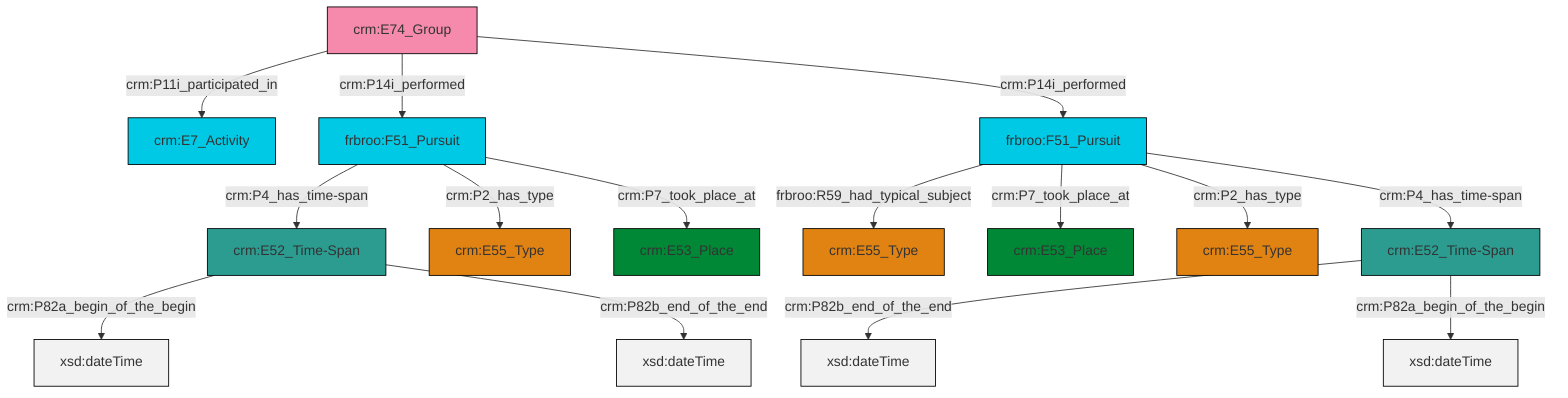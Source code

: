 graph TD
classDef Literal fill:#f2f2f2,stroke:#000000;
classDef CRM_Entity fill:#FFFFFF,stroke:#000000;
classDef Temporal_Entity fill:#00C9E6, stroke:#000000;
classDef Type fill:#E18312, stroke:#000000;
classDef Time-Span fill:#2C9C91, stroke:#000000;
classDef Appellation fill:#FFEB7F, stroke:#000000;
classDef Place fill:#008836, stroke:#000000;
classDef Persistent_Item fill:#B266B2, stroke:#000000;
classDef Conceptual_Object fill:#FFD700, stroke:#000000;
classDef Physical_Thing fill:#D2B48C, stroke:#000000;
classDef Actor fill:#f58aad, stroke:#000000;
classDef PC_Classes fill:#4ce600, stroke:#000000;
classDef Multi fill:#cccccc,stroke:#000000;

0["crm:E74_Group"]:::Actor -->|crm:P11i_participated_in| 1["crm:E7_Activity"]:::Temporal_Entity
7["crm:E52_Time-Span"]:::Time-Span -->|crm:P82a_begin_of_the_begin| 8[xsd:dateTime]:::Literal
0["crm:E74_Group"]:::Actor -->|crm:P14i_performed| 9["frbroo:F51_Pursuit"]:::Temporal_Entity
5["crm:E52_Time-Span"]:::Time-Span -->|crm:P82b_end_of_the_end| 14[xsd:dateTime]:::Literal
9["frbroo:F51_Pursuit"]:::Temporal_Entity -->|crm:P4_has_time-span| 7["crm:E52_Time-Span"]:::Time-Span
9["frbroo:F51_Pursuit"]:::Temporal_Entity -->|crm:P2_has_type| 15["crm:E55_Type"]:::Type
9["frbroo:F51_Pursuit"]:::Temporal_Entity -->|crm:P7_took_place_at| 17["crm:E53_Place"]:::Place
5["crm:E52_Time-Span"]:::Time-Span -->|crm:P82a_begin_of_the_begin| 20[xsd:dateTime]:::Literal
10["frbroo:F51_Pursuit"]:::Temporal_Entity -->|frbroo:R59_had_typical_subject| 3["crm:E55_Type"]:::Type
10["frbroo:F51_Pursuit"]:::Temporal_Entity -->|crm:P7_took_place_at| 22["crm:E53_Place"]:::Place
0["crm:E74_Group"]:::Actor -->|crm:P14i_performed| 10["frbroo:F51_Pursuit"]:::Temporal_Entity
7["crm:E52_Time-Span"]:::Time-Span -->|crm:P82b_end_of_the_end| 25[xsd:dateTime]:::Literal
10["frbroo:F51_Pursuit"]:::Temporal_Entity -->|crm:P2_has_type| 12["crm:E55_Type"]:::Type
10["frbroo:F51_Pursuit"]:::Temporal_Entity -->|crm:P4_has_time-span| 5["crm:E52_Time-Span"]:::Time-Span